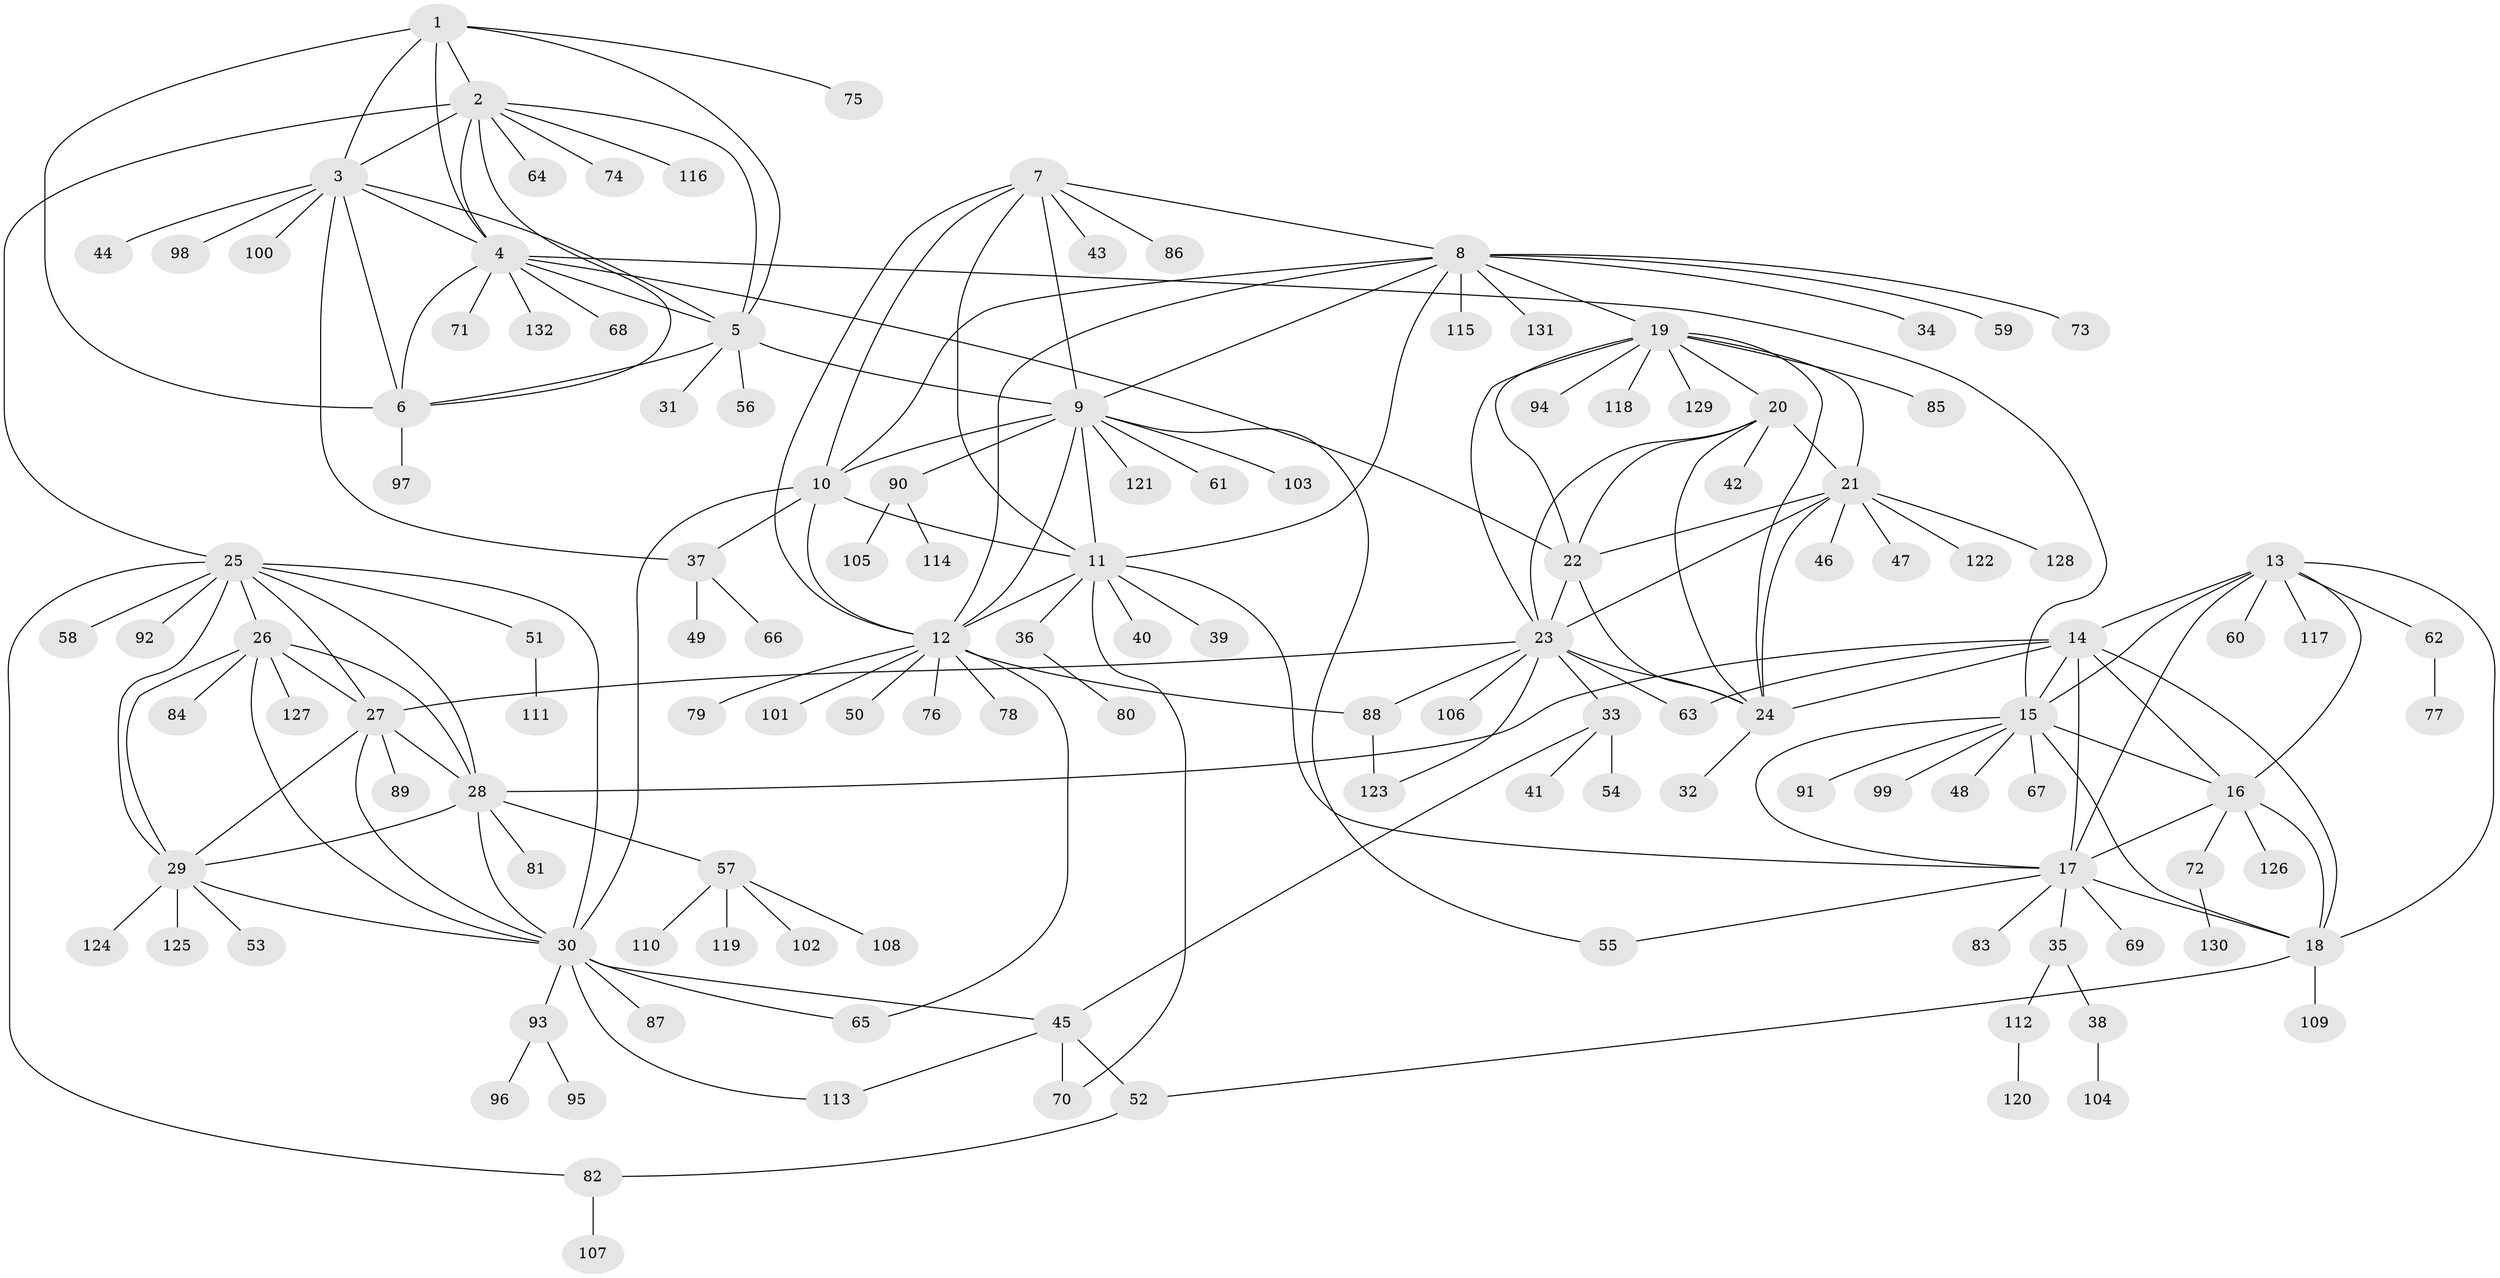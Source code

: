 // coarse degree distribution, {3: 0.012658227848101266, 5: 0.012658227848101266, 8: 0.0379746835443038, 11: 0.02531645569620253, 6: 0.02531645569620253, 4: 0.02531645569620253, 12: 0.012658227848101266, 1: 0.7468354430379747, 2: 0.0759493670886076, 14: 0.012658227848101266, 17: 0.012658227848101266}
// Generated by graph-tools (version 1.1) at 2025/58/03/04/25 21:58:01]
// undirected, 132 vertices, 198 edges
graph export_dot {
graph [start="1"]
  node [color=gray90,style=filled];
  1;
  2;
  3;
  4;
  5;
  6;
  7;
  8;
  9;
  10;
  11;
  12;
  13;
  14;
  15;
  16;
  17;
  18;
  19;
  20;
  21;
  22;
  23;
  24;
  25;
  26;
  27;
  28;
  29;
  30;
  31;
  32;
  33;
  34;
  35;
  36;
  37;
  38;
  39;
  40;
  41;
  42;
  43;
  44;
  45;
  46;
  47;
  48;
  49;
  50;
  51;
  52;
  53;
  54;
  55;
  56;
  57;
  58;
  59;
  60;
  61;
  62;
  63;
  64;
  65;
  66;
  67;
  68;
  69;
  70;
  71;
  72;
  73;
  74;
  75;
  76;
  77;
  78;
  79;
  80;
  81;
  82;
  83;
  84;
  85;
  86;
  87;
  88;
  89;
  90;
  91;
  92;
  93;
  94;
  95;
  96;
  97;
  98;
  99;
  100;
  101;
  102;
  103;
  104;
  105;
  106;
  107;
  108;
  109;
  110;
  111;
  112;
  113;
  114;
  115;
  116;
  117;
  118;
  119;
  120;
  121;
  122;
  123;
  124;
  125;
  126;
  127;
  128;
  129;
  130;
  131;
  132;
  1 -- 2;
  1 -- 3;
  1 -- 4;
  1 -- 5;
  1 -- 6;
  1 -- 75;
  2 -- 3;
  2 -- 4;
  2 -- 5;
  2 -- 6;
  2 -- 25;
  2 -- 64;
  2 -- 74;
  2 -- 116;
  3 -- 4;
  3 -- 5;
  3 -- 6;
  3 -- 37;
  3 -- 44;
  3 -- 98;
  3 -- 100;
  4 -- 5;
  4 -- 6;
  4 -- 15;
  4 -- 22;
  4 -- 68;
  4 -- 71;
  4 -- 132;
  5 -- 6;
  5 -- 9;
  5 -- 31;
  5 -- 56;
  6 -- 97;
  7 -- 8;
  7 -- 9;
  7 -- 10;
  7 -- 11;
  7 -- 12;
  7 -- 43;
  7 -- 86;
  8 -- 9;
  8 -- 10;
  8 -- 11;
  8 -- 12;
  8 -- 19;
  8 -- 34;
  8 -- 59;
  8 -- 73;
  8 -- 115;
  8 -- 131;
  9 -- 10;
  9 -- 11;
  9 -- 12;
  9 -- 55;
  9 -- 61;
  9 -- 90;
  9 -- 103;
  9 -- 121;
  10 -- 11;
  10 -- 12;
  10 -- 30;
  10 -- 37;
  11 -- 12;
  11 -- 17;
  11 -- 36;
  11 -- 39;
  11 -- 40;
  11 -- 70;
  12 -- 50;
  12 -- 65;
  12 -- 76;
  12 -- 78;
  12 -- 79;
  12 -- 88;
  12 -- 101;
  13 -- 14;
  13 -- 15;
  13 -- 16;
  13 -- 17;
  13 -- 18;
  13 -- 60;
  13 -- 62;
  13 -- 117;
  14 -- 15;
  14 -- 16;
  14 -- 17;
  14 -- 18;
  14 -- 24;
  14 -- 28;
  14 -- 63;
  15 -- 16;
  15 -- 17;
  15 -- 18;
  15 -- 48;
  15 -- 67;
  15 -- 91;
  15 -- 99;
  16 -- 17;
  16 -- 18;
  16 -- 72;
  16 -- 126;
  17 -- 18;
  17 -- 35;
  17 -- 55;
  17 -- 69;
  17 -- 83;
  18 -- 52;
  18 -- 109;
  19 -- 20;
  19 -- 21;
  19 -- 22;
  19 -- 23;
  19 -- 24;
  19 -- 85;
  19 -- 94;
  19 -- 118;
  19 -- 129;
  20 -- 21;
  20 -- 22;
  20 -- 23;
  20 -- 24;
  20 -- 42;
  21 -- 22;
  21 -- 23;
  21 -- 24;
  21 -- 46;
  21 -- 47;
  21 -- 122;
  21 -- 128;
  22 -- 23;
  22 -- 24;
  23 -- 24;
  23 -- 27;
  23 -- 33;
  23 -- 63;
  23 -- 88;
  23 -- 106;
  23 -- 123;
  24 -- 32;
  25 -- 26;
  25 -- 27;
  25 -- 28;
  25 -- 29;
  25 -- 30;
  25 -- 51;
  25 -- 58;
  25 -- 82;
  25 -- 92;
  26 -- 27;
  26 -- 28;
  26 -- 29;
  26 -- 30;
  26 -- 84;
  26 -- 127;
  27 -- 28;
  27 -- 29;
  27 -- 30;
  27 -- 89;
  28 -- 29;
  28 -- 30;
  28 -- 57;
  28 -- 81;
  29 -- 30;
  29 -- 53;
  29 -- 124;
  29 -- 125;
  30 -- 45;
  30 -- 65;
  30 -- 87;
  30 -- 93;
  30 -- 113;
  33 -- 41;
  33 -- 45;
  33 -- 54;
  35 -- 38;
  35 -- 112;
  36 -- 80;
  37 -- 49;
  37 -- 66;
  38 -- 104;
  45 -- 52;
  45 -- 70;
  45 -- 113;
  51 -- 111;
  52 -- 82;
  57 -- 102;
  57 -- 108;
  57 -- 110;
  57 -- 119;
  62 -- 77;
  72 -- 130;
  82 -- 107;
  88 -- 123;
  90 -- 105;
  90 -- 114;
  93 -- 95;
  93 -- 96;
  112 -- 120;
}
